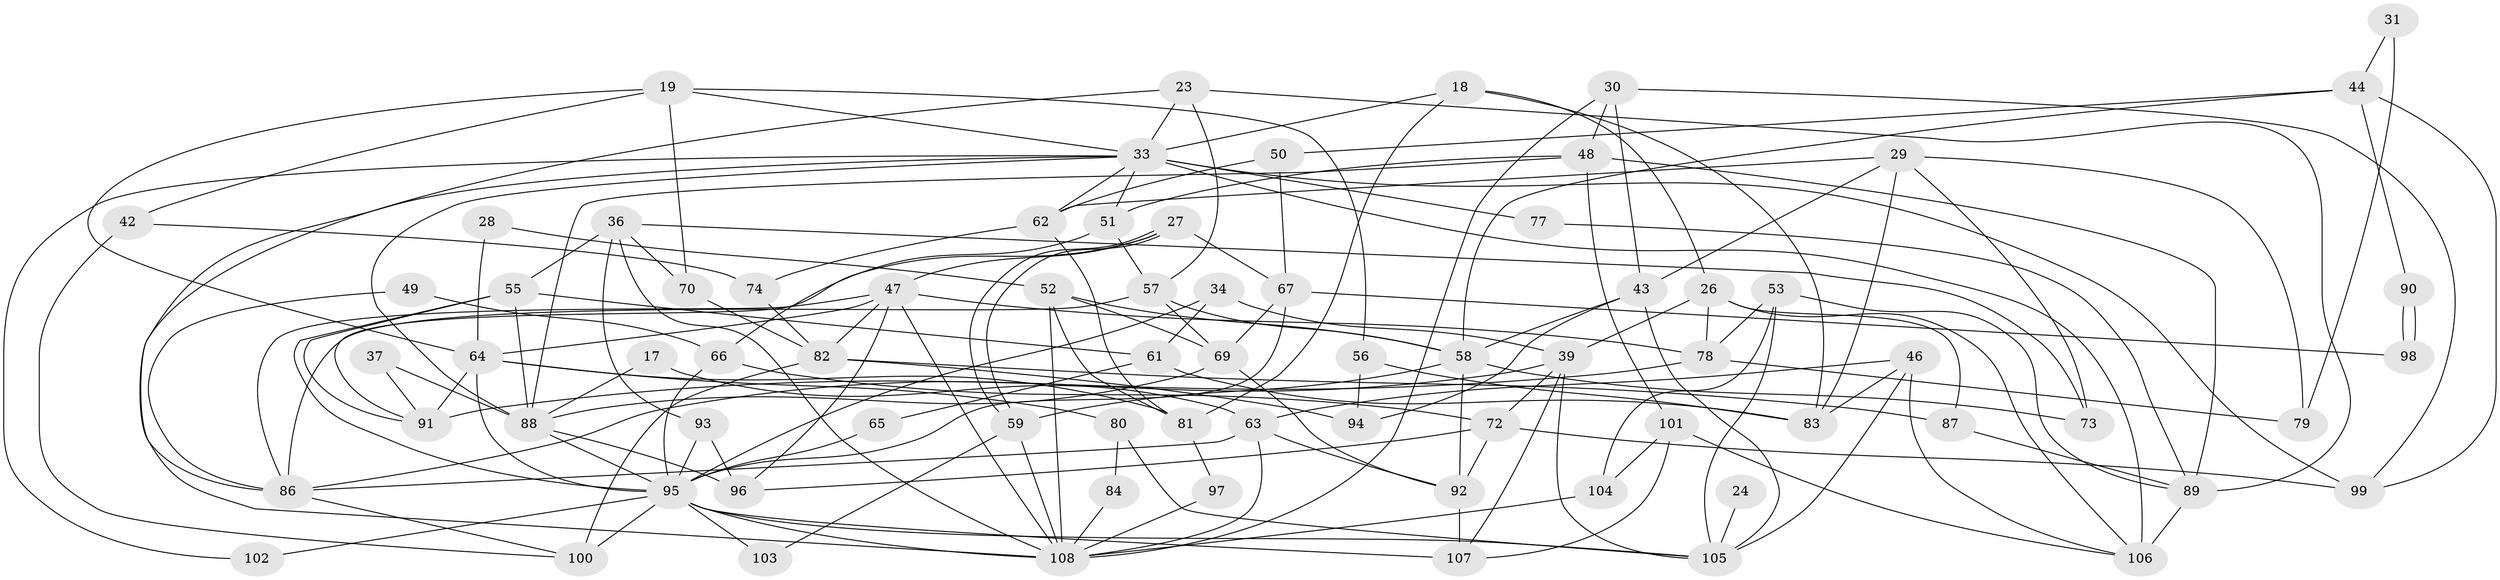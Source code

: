// original degree distribution, {6: 0.08333333333333333, 2: 0.16666666666666666, 4: 0.25, 3: 0.23148148148148148, 5: 0.2037037037037037, 7: 0.06481481481481481}
// Generated by graph-tools (version 1.1) at 2025/53/03/04/25 21:53:20]
// undirected, 75 vertices, 166 edges
graph export_dot {
graph [start="1"]
  node [color=gray90,style=filled];
  17;
  18;
  19;
  23;
  24;
  26;
  27;
  28;
  29;
  30;
  31;
  33 [super="+1+12+11"];
  34;
  36;
  37;
  39;
  42;
  43;
  44;
  46;
  47 [super="+9"];
  48;
  49;
  50;
  51 [super="+38"];
  52 [super="+14"];
  53;
  55 [super="+45"];
  56;
  57;
  58 [super="+32"];
  59;
  61;
  62;
  63 [super="+2"];
  64 [super="+3"];
  65;
  66 [super="+7"];
  67 [super="+40"];
  69;
  70;
  72;
  73;
  74;
  77;
  78 [super="+41"];
  79;
  80 [super="+60"];
  81;
  82 [super="+8"];
  83;
  84;
  86 [super="+25"];
  87;
  88 [super="+75+76"];
  89;
  90;
  91 [super="+20"];
  92 [super="+13"];
  93;
  94;
  95 [super="+6+15+54"];
  96;
  97;
  98 [super="+85"];
  99;
  100 [super="+5"];
  101;
  102;
  103;
  104;
  105 [super="+71"];
  106 [super="+16"];
  107 [super="+22"];
  108 [super="+68"];
  17 -- 88;
  17 -- 63;
  18 -- 26;
  18 -- 81;
  18 -- 83;
  18 -- 33;
  19 -- 64;
  19 -- 42;
  19 -- 56;
  19 -- 70;
  19 -- 33;
  23 -- 57;
  23 -- 89;
  23 -- 108;
  23 -- 33;
  24 -- 105 [weight=2];
  26 -- 87;
  26 -- 106;
  26 -- 39;
  26 -- 78;
  27 -- 59;
  27 -- 59;
  27 -- 47;
  27 -- 67;
  27 -- 91;
  28 -- 52;
  28 -- 64;
  29 -- 73;
  29 -- 43;
  29 -- 62;
  29 -- 79;
  29 -- 83;
  30 -- 48;
  30 -- 43;
  30 -- 99;
  30 -- 108;
  31 -- 44;
  31 -- 79;
  33 -- 86;
  33 -- 106 [weight=2];
  33 -- 99;
  33 -- 77;
  33 -- 51;
  33 -- 102;
  33 -- 88;
  33 -- 62;
  34 -- 39;
  34 -- 61;
  34 -- 95;
  36 -- 55;
  36 -- 70;
  36 -- 73;
  36 -- 93;
  36 -- 108;
  37 -- 91;
  37 -- 88;
  39 -- 86;
  39 -- 72;
  39 -- 105;
  39 -- 107;
  42 -- 74;
  42 -- 100;
  43 -- 94;
  43 -- 58;
  43 -- 105;
  44 -- 99;
  44 -- 50;
  44 -- 90;
  44 -- 58;
  46 -- 83;
  46 -- 63;
  46 -- 105;
  46 -- 106;
  47 -- 82;
  47 -- 78;
  47 -- 96;
  47 -- 108;
  47 -- 64;
  47 -- 86;
  48 -- 89;
  48 -- 101;
  48 -- 51;
  48 -- 88;
  49 -- 86;
  49 -- 66;
  50 -- 62;
  50 -- 67;
  51 -- 57 [weight=2];
  51 -- 66;
  52 -- 69;
  52 -- 81 [weight=2];
  52 -- 58;
  52 -- 108;
  53 -- 89;
  53 -- 104;
  53 -- 105;
  53 -- 78;
  55 -- 61;
  55 -- 88 [weight=2];
  55 -- 91;
  55 -- 95;
  56 -- 83;
  56 -- 94;
  57 -- 69;
  57 -- 86 [weight=2];
  57 -- 58;
  58 -- 73;
  58 -- 92;
  58 -- 59;
  59 -- 108;
  59 -- 103;
  61 -- 83;
  61 -- 65;
  62 -- 74;
  62 -- 81;
  63 -- 86;
  63 -- 92;
  63 -- 108;
  64 -- 91 [weight=2];
  64 -- 81;
  64 -- 80 [weight=2];
  64 -- 95;
  65 -- 95;
  66 -- 72;
  66 -- 95 [weight=2];
  67 -- 69;
  67 -- 98 [weight=2];
  67 -- 95 [weight=2];
  69 -- 92;
  69 -- 88;
  70 -- 82;
  72 -- 96;
  72 -- 92;
  72 -- 99;
  74 -- 82;
  77 -- 89;
  78 -- 91 [weight=2];
  78 -- 79;
  80 -- 84;
  80 -- 105;
  81 -- 97;
  82 -- 94;
  82 -- 87;
  82 -- 100;
  84 -- 108;
  86 -- 100;
  87 -- 89;
  88 -- 95 [weight=2];
  88 -- 96;
  89 -- 106 [weight=2];
  90 -- 98;
  90 -- 98;
  92 -- 107;
  93 -- 96;
  93 -- 95;
  95 -- 102;
  95 -- 100 [weight=2];
  95 -- 105;
  95 -- 103;
  95 -- 107 [weight=2];
  95 -- 108;
  97 -- 108;
  101 -- 107;
  101 -- 104;
  101 -- 106;
  104 -- 108;
}
